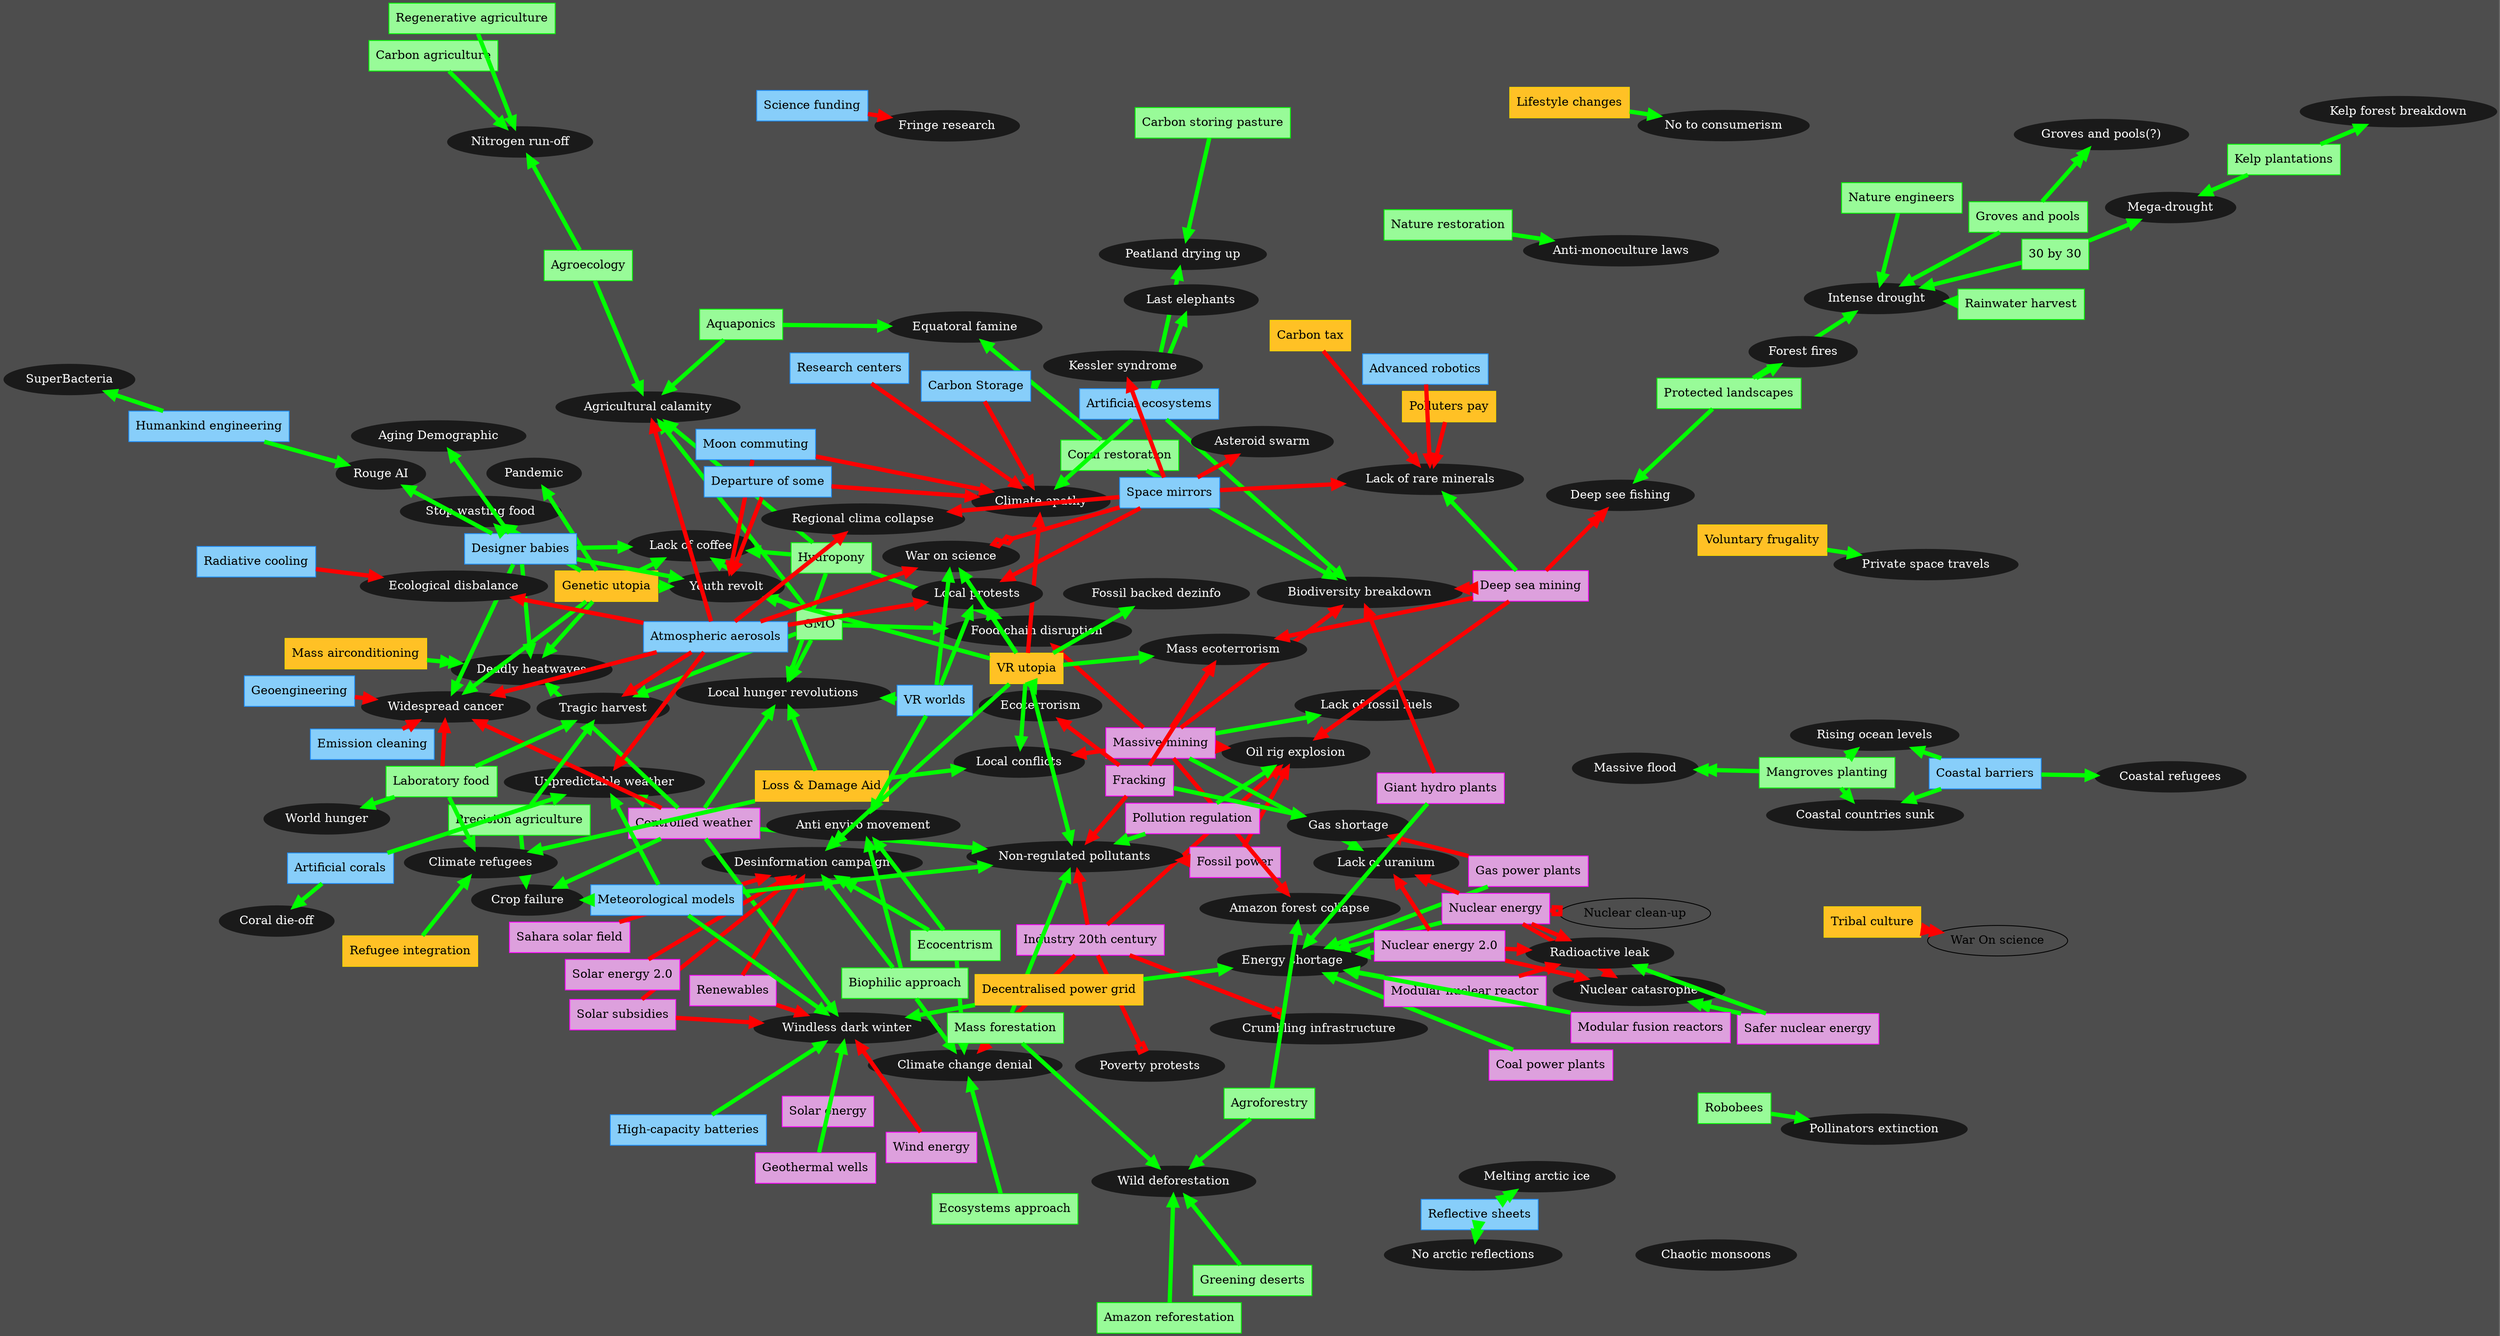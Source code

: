 digraph BeecarbonizeEvents {
  //graph [rankdir="LR",ranksep="5"];
  bgcolor="gray30";
  layout=fdp;
  edge [color="white",penwidth=5];
  subgraph Cards {
    graph [rankdir="LR"];
    label="Cards"
    cluster=false
    subgraph Industry { 
      cluster=false
      color="fuchsia";
      node [color="fuchsia", shape=box, style=filled, fillcolor="plum"];
      "Industry 20th century"
      "Renewables"
      "Fossil power"
      "Wind energy"
      "Massive mining"
      "Coal power plants"
      "Gas power plants"
      "Pollution regulation"
      "Solar energy"
      "Giant hydro plants"
      "Sahara solar field"
      "Controlled weather"
      "Solar subsidies"
      "Nuclear energy"
      "Safer nuclear energy"
      "Nuclear energy 2.0"
      "Modular nuclear reactor"
      "Modular fusion reactors"
      "Deep sea mining"
      "Fracking"
      "Solar energy 2.0"
      "Geothermal wells"
    }
    subgraph Ecosystems { 
      cluster=false
      color="green";
      node [color="green", shape=box, style=filled, fillcolor="palegreen"];
      edge [color="palegreen"];
      "Robobees"
      "Groves and pools"
      "Nature restoration"
      "Protected landscapes"
      "Ecosystems approach"
      "Ecocentrism"
      "Agroecology"
      "Agroforestry"
      "30 by 30"
      "Carbon agriculture"
      "Carbon storing pasture"
      "Precision agriculture"
      "Kelp plantations"
      "Biophilic approach"
      "Hydropony"
      "Mass forestation"
      "Greening deserts"
      "Coral restoration"
      "GMO"
      "Laboratory food"
      "Nature engineers"
      "Mangroves planting"
      "Rainwater harvest"
      "Regenerative agriculture"
      "Aquaponics"
      "Amazon reforestation"
    }
    subgraph People {
      cluster=false
      color="gold";
      node [color="gold", shape=box, style=filled, fillcolor="goldenrod1"];
      edge [color="goldenrod1"];
      "Loss & Damage Aid"
      "Carbon tax"
      "VR utopia"
      "Polluters pay"
      "Decentralised power grid"
      "Refugee integration"
      "Mass airconditioning"
      "Tribal culture"
      "Genetic utopia"
      "Lifestyle changes"
      "Voluntary frugality"
    }
    subgraph Science {
      cluster=false
      color="dodgerblue";
      node [color="dodgerblue", shape=box, style=filled, fillcolor="lightskyblue"];
      edge [color="lightskyblue"];
      "Science funding"
      "Emission cleaning"
      "Research centers"
      "Geoengineering"
      "Artificial ecosystems"
      "Carbon Storage"
      "Meteorological models"
      "Artificial corals"
      "Coastal barriers"
      "Moon commuting"
      "High-capacity batteries"
      "Departure of some"
      "Reflective sheets"
      "Designer babies"
      "Advanced robotics"
      "Atmospheric aerosols"
      "Humankind engineering"
      "Radiative cooling"
      "Space mirrors"
      "VR worlds"
    }
  }
  subgraph Events {
    cluster=false
    label="Events";
    node [color="gold3",shape=ellipse,style=filled,color="gray10",fontcolor="white"];
    edge [color="gold3"];
    "Climate change denial"
    "Oil rig explosion"
    "Non-regulated pollutants"
    "Desinformation campaign"
    "Windless dark winter"
    "Lack of fossil fuels"
    "Amazon forest collapse"
    "Local conflicts"
    "Biodiversity breakdown"
    "Mass ecoterrorism"
    "Ecoterrorism"
    "Deep see fishing"
    "Lack of uranium"
    "Gas shortage"
    "Lack of rare minerals"
    "Unpredictable weather"
    "Local hunger revolutions"
    "Deadly heatwaves"
    "Widespread cancer"
    "Crop failure"
    "Nuclear catasrophe"
    "Radioactive leak"
    "Pollinators extinction"
    "Groves and pools(?)"
    "Intense drought"
    "Anti-monoculture laws"
    "Forest fires"
    "Anti enviro movement"
    "Wild deforestation"
    "Mega-drought"
    "Peatland drying up"
    "Crop failure"
    "Tragic harvest"
    "Kelp forest breakdown"
    "Lack of coffee"
    "Food chain disruption"
    "Coral die-off"
    "Climate refugees"
    "World hunger"
    "Massive flood"
    "Rising ocean levels"
    "Coastal countries sunk"
    "Fossil backed dezinfo"
    "Youth revolt"
    "Climate apathy"
    "Energy shortage"
    "Chaotic monsoons"
    "Fringe research"
    "Last elephants"
    "Coral die-off"
    "Coastal refugees"
    "Melting arctic ice"
    "No arctic reflections"
    "Equatoral famine"
    "Stop wasting food"
    "Aging Demographic"
    "Pandemic"
    "Local protests"
    "Agricultural calamity"
    "Nitrogen run-off"
    "No to consumerism"
    "Private space travels"
    "Regional clima collapse"
    "Ecological disbalance"
    "Rouge AI"
    "SuperBacteria"
    "Kessler syndrome"
    "Asteroid swarm"
    "War on science"
    "Crumbling infrastructure"
    "Poverty protests"
  }
  "Industry 20th century" -> "Climate change denial" [color="red"]
  "Industry 20th century" -> "Oil rig explosion" [color="red"]
  "Industry 20th century" -> "Non-regulated pollutants" [color="red"]
  "Industry 20th century" -> "Crumbling infrastructure" [color="red",arrowhead=obox]
  "Industry 20th century" -> "Poverty protests" [color="red",arrowhead=obox]
  "Renewables" -> "Desinformation campaign" [color="red"]
  "Renewables" -> "Windless dark winter" [color="red"]
  "Fossil power" -> "Oil rig explosion" [color="red"]
  "Fossil power" -> "Non-regulated pollutants" [color="red"]
  "Wind energy" -> "Windless dark winter" [color="red"]
  "Massive mining" -> "Lack of fossil fuels" [color="green"]
  "Massive mining" -> "Amazon forest collapse" [color="red"]
  "Massive mining" -> "Local conflicts" [color="red"]
  "Massive mining" -> "Biodiversity breakdown" [color="red"]
  "Massive mining" -> "Food chain disruption" [color="red"]
  "Massive mining" -> "Mass ecoterrorism" [color="red"]
  "Massive mining" -> "Lack of uranium" [color="green"]
  "Massive mining" -> "Oil rig explosion" [color="red"]
  "Gas power plants" -> "Gas shortage" [color="red"]
  "Gas power plants" -> "Energy shortage" [color="green"]
  "Pollution regulation" -> "Oil rig explosion" [color="green"]
  "Pollution regulation" -> "Non-regulated pollutants" [color="green"]
  "Solar energy" -> "Windless dark winter" [color="red"]
  "Giant hydro plants" -> "Biodiversity breakdown" [color="red"]
  "Giant hydro plants" -> "Energy shortage" [color="green"]
  "Sahara solar field" -> "Desinformation campaign" [color="red"]
  "Controlled weather" -> "Non-regulated pollutants" [color="green"]
  "Controlled weather" -> "Unpredictable weather" [color="green"]
  "Controlled weather" -> "Local hunger revolutions" [color="green"]
  "Controlled weather" -> "Deadly heatwaves" [color="green"]
  "Controlled weather" -> "Widespread cancer" [color="red"]
  "Controlled weather" -> "Crop failure" [color="green"]
  "Controlled weather" -> "Windless dark winter" [color="green"]
  "Solar subsidies" -> "Desinformation campaign" [color="red"]
  "Solar subsidies" -> "Windless dark winter" [color="red"]
  "Nuclear energy" -> "Nuclear catasrophe" [color="red"]
  "Nuclear energy" -> "Lack of uranium" [color="red"]
  "Nuclear energy" -> "Radioactive leak" [color="red"]
  "Nuclear energy" -> "Energy shortage" [color="green"]
  "Nuclear energy" -> "Nuclear clean-up" [color="red",arrowhead=obox]
  "Safer nuclear energy" -> "Nuclear catasrophe" [color="green",arrowhead=normalnormal]
  "Safer nuclear energy" -> "Radioactive leak" [color="green"]
  "Nuclear energy 2.0" -> "Nuclear catasrophe" [color="red"]
  "Nuclear energy 2.0" -> "Lack of uranium" [color="red"]
  "Nuclear energy 2.0" -> "Radioactive leak" [color="red"]
  "Nuclear energy 2.0" -> "Energy shortage" [color="green"]
  "Modular nuclear reactor" -> "Radioactive leak" [color="red"]
  "Modular nuclear reactor" -> "Energy shortage" [color="green"]
  "Modular fusion reactors" -> "Energy shortage" [color="green"]
  "Deep sea mining" -> "Biodiversity breakdown" [color="red",arrowhead=normalnormal]
  "Deep sea mining" -> "Deep see fishing" [color="red",arrowhead=normalnormal]
  "Deep sea mining" -> "Mass ecoterrorism" [color="red"]
  "Deep sea mining" -> "Lack of rare minerals" [color="green"]
  "Deep sea mining" -> "Oil rig explosion" [color="red"]
  "Fracking" -> "Gas shortage" [color="green"]
  "Fracking" -> "Mass ecoterrorism" [color="red"]
  "Fracking" -> "Ecoterrorism" [color="red"]
  "Fracking" -> "Non-regulated pollutants" [color="red"]
  "Solar energy 2.0" -> "Desinformation campaign" [color="red"]
  "Geothermal wells" -> "Windless dark winter" [color="green"]
  "Robobees" -> "Pollinators extinction" [color="green"]
  "Groves and pools" -> "Groves and pools(?)" [color="green",arrowhead=normalnormal]
  "Groves and pools" -> "Intense drought" [color="green"]
  "Nature restoration" -> "Anti-monoculture laws" [color="green"]
  "Protected landscapes" -> "Intense drought" [color="green"]
  "Protected landscapes" -> "Forest fires" [color="green"]
  "Protected landscapes" -> "Deep see fishing" [color="green"]
  "Ecosystems approach" -> "Climate change denial" [color="green"]
  "Ecocentrism" -> "Climate change denial" [color="green"]
  "Ecocentrism" -> "Anti enviro movement" [color="green"]
  "Ecocentrism" -> "Desinformation campaign" [color="green",arrowhead=normalnormal]
  "Agroecology" -> "Agricultural calamity" [color="green"]
  "Agroecology" -> "Nitrogen run-off" [color="green"]
  "Agroforestry" -> "Wild deforestation" [color="green"]
  "Agroforestry" -> "Amazon forest collapse" [color="green"]
  "30 by 30" -> "Intense drought" [color="green"]
  "30 by 30" -> "Mega-drought" [color="green"]
  "Carbon agriculture" -> "Nitrogen run-off" [color="green"]
  "Carbon storing pasture" -> "Peatland drying up" [color="green"]
  "Precision agriculture" -> "Crop failure" [color="green"]
  "Precision agriculture" -> "Tragic harvest" [color="green"]
  "Kelp plantations" -> "Kelp forest breakdown" [color="green"]
  "Kelp plantations" -> "Mega-drought" [color="green"]
  "Biophilic approach" -> "Climate change denial" [color="green"]
  "Biophilic approach" -> "Anti enviro movement" [color="green"]
  "Biophilic approach" -> "Desinformation campaign" [color="green",arrohead=normalnormal]
  "Hydropony" -> "Lack of coffee" [color="green"]
  "Hydropony" -> "Local hunger revolutions" [color="green"]
  "Hydropony" -> "Food chain disruption" [color="green"]
  "Hydropony" -> "Agricultural calamity" [color="green"]
  "Mass forestation" -> "Wild deforestation" [color="green"]
  "Mass forestation" -> "Non-regulated pollutants" [color="green"]
  "Greening deserts" -> "Wild deforestation" [color="green"]
  "Coral restoration" -> "Biodiversity breakdown" [color="green"]
  "Coral restoration" -> "Equatoral famine" [color="green"]
  "GMO" -> "Lack of coffee" [color="green"]
  "GMO" -> "Local hunger revolutions" [color="green"]
  "GMO" -> "Tragic harvest" [color="green"]
  "GMO" -> "Food chain disruption" [color="green"]
  "GMO" -> "Agricultural calamity" [color="green"]
  "Laboratory food" -> "Tragic harvest" [color="green"]
  "Laboratory food" -> "Climate refugees" [color="green"]
  "Laboratory food" -> "World hunger" [color="green"]
  "Laboratory food" -> "Widespread cancer" [color="red"]
  "Nature engineers" -> "Intense drought" [color="green"]
  "Mangroves planting" -> "Massive flood" [color="green",arrowhead=normalnormal]
  "Mangroves planting" -> "Rising ocean levels" [color="green"]
  "Mangroves planting" -> "Coastal countries sunk" [color="green"]
  "Rainwater harvest" -> "Intense drought" [color="green"]
  "Regenerative agriculture" -> "Nitrogen run-off" [color="green"]
  "Aquaponics" -> "Equatoral famine" [color="green"]
  "Aquaponics" -> "Agricultural calamity" [color="green"]
  "Amazon reforestation" -> "Wild deforestation" [color="green"]
  "Loss & Damage Aid" -> "Local conflicts" [color="green"]
  "Loss & Damage Aid" -> "Local hunger revolutions" [color="green"]
  "Loss & Damage Aid" -> "Climate refugees" [color="green"]
  "Carbon tax" -> "Lack of rare minerals" [color="red"]
  "VR utopia" -> "Non-regulated pollutants" [color="green"]
  "VR utopia" -> "Desinformation campaign" [color="green",arrowhead=normalnormal]
  "VR utopia" -> "Fossil backed dezinfo" [color="green"]
  "VR utopia" -> "Local conflicts" [color="green"]
  "VR utopia" -> "Youth revolt" [color="green"]
  "VR utopia" -> "Climate apathy" [color="red"]
  "VR utopia" -> "Ecoterrorism" [color="green"]
  "VR utopia" -> "Mass ecoterrorism" [color="green"]
  "VR utopia" -> "Local protests" [color="green"]
  "VR utopia" -> "War on science" [color="green"]
  "Polluters pay" -> "Lack of rare minerals" [color="red"]
  "Decentralised power grid" -> "Windless dark winter" [color="green"]
  "Decentralised power grid" -> "Energy shortage" [color="green"]
  "Coal power plants" -> "Energy shortage" [color="green"]
  "Refugee integration" -> "Climate refugees" [color="green"]
  "Mass airconditioning" -> "Deadly heatwaves" [color="green",arrowhead=normalnormal]
  "Tribal culture" -> "War On science" [color="red",arrowhead=normalnormal]
  "Genetic utopia" -> "Deadly heatwaves" [color="green"]
  "Genetic utopia" -> "Widespread cancer" [color="green"]
  "Genetic utopia" -> "Stop wasting food" [color="green"]
  "Genetic utopia" -> "Lack of coffee" [color="green"]
  "Genetic utopia" -> "Youth revolt" [color="green"]
  "Genetic utopia" -> "Pandemic" [color="green"]
  "Lifestyle changes" -> "No to consumerism" [color="green"]
  "Voluntary frugality" -> "Private space travels" [color="green"]
  "Science funding" -> "Fringe research" [color="red"]
  "Emission cleaning" -> "Widespread cancer" [color="red"]
  "Research centers" -> "Climate apathy" [color="red"]
  "Geoengineering" -> "Widespread cancer" [color="red"]
  "Artificial ecosystems" -> "Peatland drying up" [color="green"]
  "Artificial ecosystems" -> "Climate apathy" [color="green"]
  "Artificial ecosystems" -> "Biodiversity breakdown" [color="green"]
  "Artificial ecosystems" -> "Last elephants" [color="green"]
  "Carbon Storage" -> "Climate apathy" [color="red"]
  "Meteorological models" -> "Non-regulated pollutants" [color="green"]
  "Meteorological models" -> "Unpredictable weather" [color="green"]
  "Meteorological models" -> "Crop failure" [color="green"]
  "Meteorological models" -> "Windless dark winter" [color="green"]
  "Artificial corals" -> "Unpredictable weather" [color="green"]
  "Artificial corals" -> "Coral die-off" [color="green"]
  "Coastal barriers" -> "Rising ocean levels" [color="green"]
  "Coastal barriers" -> "Coastal countries sunk" [color="green"]
  "Coastal barriers" -> "Coastal refugees" [color="green"]
  "Moon commuting" -> "Climate apathy" [color="red"]
  "Moon commuting" -> "Youth revolt" [color="red"]
  "High-capacity batteries" -> "Windless dark winter" [color="green"]
  "Departure of some" -> "Climate apathy" [color="red"]
  "Departure of some" -> "Youth revolt" [color="red"]
  "Reflective sheets" -> "Melting arctic ice" [color="green",arrowhead=normalnormal]
  "Reflective sheets" -> "No arctic reflections" [color="green",arrowhead=normalnormal]
  "Designer babies" -> "Deadly heatwaves" [color="green"]
  "Designer babies" -> "Widespread cancer" [color="green"]
  "Designer babies" -> "Stop wasting food" [color="green"]
  "Designer babies" -> "Lack of coffee" [color="green"]
  "Designer babies" -> "Youth revolt" [color="green"]
  "Designer babies" -> "Aging Demographic" [color="green"]
  "Designer babies" -> "Rouge AI" [color="green"]
  "Advanced robotics" -> "Lack of rare minerals" [color="red"]
  "Atmospheric aerosols" -> "Widespread cancer" [color="red"]
  "Atmospheric aerosols" -> "Unpredictable weather" [color="red"]
  "Atmospheric aerosols" -> "Regional clima collapse" [color="red"]
  "Atmospheric aerosols" -> "Ecological disbalance" [color="red"]
  "Atmospheric aerosols" -> "Agricultural calamity" [color="red"]
  "Atmospheric aerosols" -> "War on science" [color="red"]
  "Atmospheric aerosols" -> "Tragic harvest" [color="red"]
  "Atmospheric aerosols" -> "Local protests" [color="red"]
  "Humankind engineering" -> "SuperBacteria" [color="green"]
  "Humankind engineering" -> "Rouge AI" [color="green"]
  "Radiative cooling" -> "Ecological disbalance" [color="red"]
  "Space mirrors" -> "Kessler syndrome" [color="red"]
  "Space mirrors" -> "Regional clima collapse" [color="red"]
  "Space mirrors" -> "Asteroid swarm" [color="red"]
  "Space mirrors" -> "Local protests" [color="red"]
  "Space mirrors" -> "Lack of rare minerals" [color="red"]
  "Space mirrors" -> "War on science" [color="red",arrowhead=odiamondodiamond] // could be chance, but had simultaneous creation.
  "VR worlds" -> "Local protests" [color="green"]
  "VR worlds" -> "War on science" [color="green"]
  "VR worlds" -> "Local hunger revolutions" [color="green"]
  "VR worlds" -> "Anti enviro movement" [color="green"]
}
